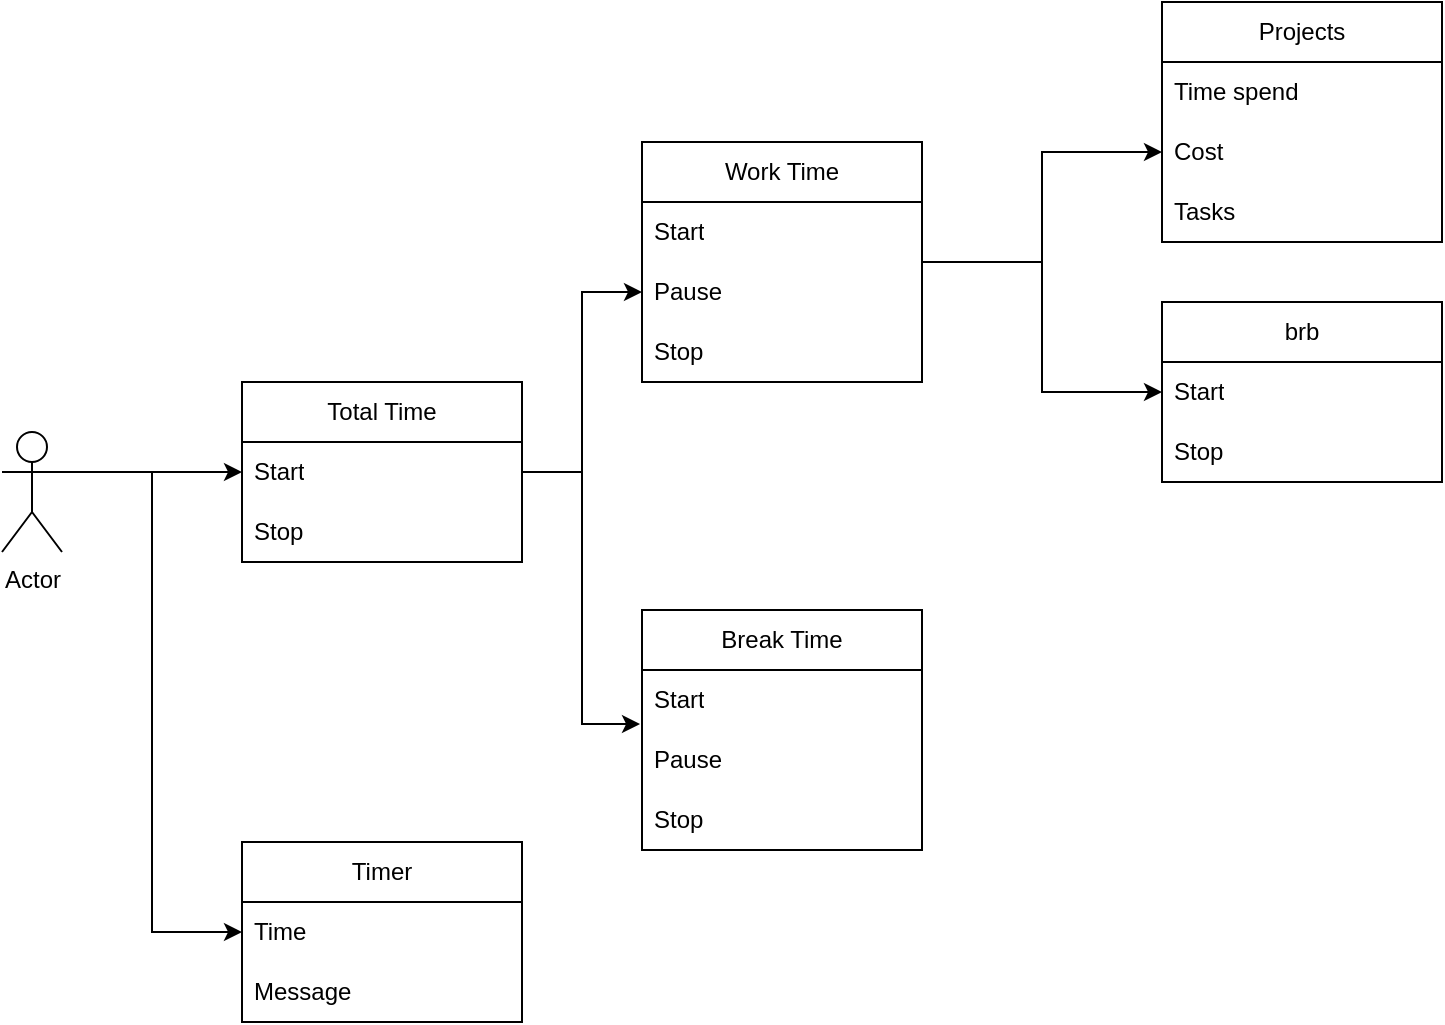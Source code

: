 <mxfile version="24.7.17">
  <diagram name="Page-1" id="P6exRnj6GMY16S__jHtB">
    <mxGraphModel dx="1434" dy="786" grid="1" gridSize="10" guides="1" tooltips="1" connect="1" arrows="1" fold="1" page="1" pageScale="1" pageWidth="1169" pageHeight="827" math="0" shadow="0">
      <root>
        <mxCell id="0" />
        <mxCell id="1" parent="0" />
        <mxCell id="_oSffrNE9kgbhxT_bjd8-28" style="edgeStyle=orthogonalEdgeStyle;rounded=0;orthogonalLoop=1;jettySize=auto;html=1;exitX=1;exitY=0.333;exitDx=0;exitDy=0;exitPerimeter=0;entryX=0;entryY=0.5;entryDx=0;entryDy=0;" edge="1" parent="1" source="_oSffrNE9kgbhxT_bjd8-1" target="_oSffrNE9kgbhxT_bjd8-3">
          <mxGeometry relative="1" as="geometry" />
        </mxCell>
        <mxCell id="_oSffrNE9kgbhxT_bjd8-37" style="edgeStyle=orthogonalEdgeStyle;rounded=0;orthogonalLoop=1;jettySize=auto;html=1;exitX=1;exitY=0.333;exitDx=0;exitDy=0;exitPerimeter=0;entryX=0;entryY=0.5;entryDx=0;entryDy=0;" edge="1" parent="1" source="_oSffrNE9kgbhxT_bjd8-1" target="_oSffrNE9kgbhxT_bjd8-35">
          <mxGeometry relative="1" as="geometry" />
        </mxCell>
        <mxCell id="_oSffrNE9kgbhxT_bjd8-1" value="Actor" style="shape=umlActor;verticalLabelPosition=bottom;verticalAlign=top;html=1;outlineConnect=0;" vertex="1" parent="1">
          <mxGeometry x="110" y="225" width="30" height="60" as="geometry" />
        </mxCell>
        <mxCell id="_oSffrNE9kgbhxT_bjd8-29" style="edgeStyle=orthogonalEdgeStyle;rounded=0;orthogonalLoop=1;jettySize=auto;html=1;exitX=1;exitY=0.5;exitDx=0;exitDy=0;entryX=0;entryY=0.5;entryDx=0;entryDy=0;" edge="1" parent="1" source="_oSffrNE9kgbhxT_bjd8-2" target="_oSffrNE9kgbhxT_bjd8-14">
          <mxGeometry relative="1" as="geometry" />
        </mxCell>
        <mxCell id="_oSffrNE9kgbhxT_bjd8-2" value="Total Time" style="swimlane;fontStyle=0;childLayout=stackLayout;horizontal=1;startSize=30;horizontalStack=0;resizeParent=1;resizeParentMax=0;resizeLast=0;collapsible=1;marginBottom=0;whiteSpace=wrap;html=1;" vertex="1" parent="1">
          <mxGeometry x="230" y="200" width="140" height="90" as="geometry" />
        </mxCell>
        <mxCell id="_oSffrNE9kgbhxT_bjd8-3" value="Start" style="text;strokeColor=none;fillColor=none;align=left;verticalAlign=middle;spacingLeft=4;spacingRight=4;overflow=hidden;points=[[0,0.5],[1,0.5]];portConstraint=eastwest;rotatable=0;whiteSpace=wrap;html=1;" vertex="1" parent="_oSffrNE9kgbhxT_bjd8-2">
          <mxGeometry y="30" width="140" height="30" as="geometry" />
        </mxCell>
        <mxCell id="_oSffrNE9kgbhxT_bjd8-4" value="Stop" style="text;strokeColor=none;fillColor=none;align=left;verticalAlign=middle;spacingLeft=4;spacingRight=4;overflow=hidden;points=[[0,0.5],[1,0.5]];portConstraint=eastwest;rotatable=0;whiteSpace=wrap;html=1;" vertex="1" parent="_oSffrNE9kgbhxT_bjd8-2">
          <mxGeometry y="60" width="140" height="30" as="geometry" />
        </mxCell>
        <mxCell id="_oSffrNE9kgbhxT_bjd8-31" style="edgeStyle=orthogonalEdgeStyle;rounded=0;orthogonalLoop=1;jettySize=auto;html=1;exitX=1;exitY=0.5;exitDx=0;exitDy=0;entryX=0;entryY=0.5;entryDx=0;entryDy=0;" edge="1" parent="1" source="_oSffrNE9kgbhxT_bjd8-12" target="_oSffrNE9kgbhxT_bjd8-25">
          <mxGeometry relative="1" as="geometry" />
        </mxCell>
        <mxCell id="_oSffrNE9kgbhxT_bjd8-32" style="edgeStyle=orthogonalEdgeStyle;rounded=0;orthogonalLoop=1;jettySize=auto;html=1;exitX=1;exitY=0.5;exitDx=0;exitDy=0;entryX=0;entryY=0.5;entryDx=0;entryDy=0;" edge="1" parent="1" source="_oSffrNE9kgbhxT_bjd8-12" target="_oSffrNE9kgbhxT_bjd8-22">
          <mxGeometry relative="1" as="geometry" />
        </mxCell>
        <mxCell id="_oSffrNE9kgbhxT_bjd8-12" value="Work Time" style="swimlane;fontStyle=0;childLayout=stackLayout;horizontal=1;startSize=30;horizontalStack=0;resizeParent=1;resizeParentMax=0;resizeLast=0;collapsible=1;marginBottom=0;whiteSpace=wrap;html=1;" vertex="1" parent="1">
          <mxGeometry x="430" y="80" width="140" height="120" as="geometry" />
        </mxCell>
        <mxCell id="_oSffrNE9kgbhxT_bjd8-13" value="Start" style="text;strokeColor=none;fillColor=none;align=left;verticalAlign=middle;spacingLeft=4;spacingRight=4;overflow=hidden;points=[[0,0.5],[1,0.5]];portConstraint=eastwest;rotatable=0;whiteSpace=wrap;html=1;" vertex="1" parent="_oSffrNE9kgbhxT_bjd8-12">
          <mxGeometry y="30" width="140" height="30" as="geometry" />
        </mxCell>
        <mxCell id="_oSffrNE9kgbhxT_bjd8-14" value="Pause" style="text;strokeColor=none;fillColor=none;align=left;verticalAlign=middle;spacingLeft=4;spacingRight=4;overflow=hidden;points=[[0,0.5],[1,0.5]];portConstraint=eastwest;rotatable=0;whiteSpace=wrap;html=1;" vertex="1" parent="_oSffrNE9kgbhxT_bjd8-12">
          <mxGeometry y="60" width="140" height="30" as="geometry" />
        </mxCell>
        <mxCell id="_oSffrNE9kgbhxT_bjd8-15" value="Stop" style="text;strokeColor=none;fillColor=none;align=left;verticalAlign=middle;spacingLeft=4;spacingRight=4;overflow=hidden;points=[[0,0.5],[1,0.5]];portConstraint=eastwest;rotatable=0;whiteSpace=wrap;html=1;" vertex="1" parent="_oSffrNE9kgbhxT_bjd8-12">
          <mxGeometry y="90" width="140" height="30" as="geometry" />
        </mxCell>
        <mxCell id="_oSffrNE9kgbhxT_bjd8-16" value="Break Time" style="swimlane;fontStyle=0;childLayout=stackLayout;horizontal=1;startSize=30;horizontalStack=0;resizeParent=1;resizeParentMax=0;resizeLast=0;collapsible=1;marginBottom=0;whiteSpace=wrap;html=1;" vertex="1" parent="1">
          <mxGeometry x="430" y="314" width="140" height="120" as="geometry" />
        </mxCell>
        <mxCell id="_oSffrNE9kgbhxT_bjd8-17" value="Start" style="text;strokeColor=none;fillColor=none;align=left;verticalAlign=middle;spacingLeft=4;spacingRight=4;overflow=hidden;points=[[0,0.5],[1,0.5]];portConstraint=eastwest;rotatable=0;whiteSpace=wrap;html=1;" vertex="1" parent="_oSffrNE9kgbhxT_bjd8-16">
          <mxGeometry y="30" width="140" height="30" as="geometry" />
        </mxCell>
        <mxCell id="_oSffrNE9kgbhxT_bjd8-18" value="Pause" style="text;strokeColor=none;fillColor=none;align=left;verticalAlign=middle;spacingLeft=4;spacingRight=4;overflow=hidden;points=[[0,0.5],[1,0.5]];portConstraint=eastwest;rotatable=0;whiteSpace=wrap;html=1;" vertex="1" parent="_oSffrNE9kgbhxT_bjd8-16">
          <mxGeometry y="60" width="140" height="30" as="geometry" />
        </mxCell>
        <mxCell id="_oSffrNE9kgbhxT_bjd8-19" value="Stop" style="text;strokeColor=none;fillColor=none;align=left;verticalAlign=middle;spacingLeft=4;spacingRight=4;overflow=hidden;points=[[0,0.5],[1,0.5]];portConstraint=eastwest;rotatable=0;whiteSpace=wrap;html=1;" vertex="1" parent="_oSffrNE9kgbhxT_bjd8-16">
          <mxGeometry y="90" width="140" height="30" as="geometry" />
        </mxCell>
        <mxCell id="_oSffrNE9kgbhxT_bjd8-20" value="Projects" style="swimlane;fontStyle=0;childLayout=stackLayout;horizontal=1;startSize=30;horizontalStack=0;resizeParent=1;resizeParentMax=0;resizeLast=0;collapsible=1;marginBottom=0;whiteSpace=wrap;html=1;" vertex="1" parent="1">
          <mxGeometry x="690" y="10" width="140" height="120" as="geometry" />
        </mxCell>
        <mxCell id="_oSffrNE9kgbhxT_bjd8-21" value="Time spend" style="text;strokeColor=none;fillColor=none;align=left;verticalAlign=middle;spacingLeft=4;spacingRight=4;overflow=hidden;points=[[0,0.5],[1,0.5]];portConstraint=eastwest;rotatable=0;whiteSpace=wrap;html=1;" vertex="1" parent="_oSffrNE9kgbhxT_bjd8-20">
          <mxGeometry y="30" width="140" height="30" as="geometry" />
        </mxCell>
        <mxCell id="_oSffrNE9kgbhxT_bjd8-22" value="Cost" style="text;strokeColor=none;fillColor=none;align=left;verticalAlign=middle;spacingLeft=4;spacingRight=4;overflow=hidden;points=[[0,0.5],[1,0.5]];portConstraint=eastwest;rotatable=0;whiteSpace=wrap;html=1;" vertex="1" parent="_oSffrNE9kgbhxT_bjd8-20">
          <mxGeometry y="60" width="140" height="30" as="geometry" />
        </mxCell>
        <mxCell id="_oSffrNE9kgbhxT_bjd8-23" value="Tasks" style="text;strokeColor=none;fillColor=none;align=left;verticalAlign=middle;spacingLeft=4;spacingRight=4;overflow=hidden;points=[[0,0.5],[1,0.5]];portConstraint=eastwest;rotatable=0;whiteSpace=wrap;html=1;" vertex="1" parent="_oSffrNE9kgbhxT_bjd8-20">
          <mxGeometry y="90" width="140" height="30" as="geometry" />
        </mxCell>
        <mxCell id="_oSffrNE9kgbhxT_bjd8-24" value="brb" style="swimlane;fontStyle=0;childLayout=stackLayout;horizontal=1;startSize=30;horizontalStack=0;resizeParent=1;resizeParentMax=0;resizeLast=0;collapsible=1;marginBottom=0;whiteSpace=wrap;html=1;" vertex="1" parent="1">
          <mxGeometry x="690" y="160" width="140" height="90" as="geometry" />
        </mxCell>
        <mxCell id="_oSffrNE9kgbhxT_bjd8-25" value="Start" style="text;strokeColor=none;fillColor=none;align=left;verticalAlign=middle;spacingLeft=4;spacingRight=4;overflow=hidden;points=[[0,0.5],[1,0.5]];portConstraint=eastwest;rotatable=0;whiteSpace=wrap;html=1;" vertex="1" parent="_oSffrNE9kgbhxT_bjd8-24">
          <mxGeometry y="30" width="140" height="30" as="geometry" />
        </mxCell>
        <mxCell id="_oSffrNE9kgbhxT_bjd8-27" value="Stop" style="text;strokeColor=none;fillColor=none;align=left;verticalAlign=middle;spacingLeft=4;spacingRight=4;overflow=hidden;points=[[0,0.5],[1,0.5]];portConstraint=eastwest;rotatable=0;whiteSpace=wrap;html=1;" vertex="1" parent="_oSffrNE9kgbhxT_bjd8-24">
          <mxGeometry y="60" width="140" height="30" as="geometry" />
        </mxCell>
        <mxCell id="_oSffrNE9kgbhxT_bjd8-30" style="edgeStyle=orthogonalEdgeStyle;rounded=0;orthogonalLoop=1;jettySize=auto;html=1;exitX=1;exitY=0.5;exitDx=0;exitDy=0;entryX=-0.007;entryY=0.9;entryDx=0;entryDy=0;entryPerimeter=0;" edge="1" parent="1" source="_oSffrNE9kgbhxT_bjd8-2" target="_oSffrNE9kgbhxT_bjd8-17">
          <mxGeometry relative="1" as="geometry" />
        </mxCell>
        <mxCell id="_oSffrNE9kgbhxT_bjd8-34" value="Timer" style="swimlane;fontStyle=0;childLayout=stackLayout;horizontal=1;startSize=30;horizontalStack=0;resizeParent=1;resizeParentMax=0;resizeLast=0;collapsible=1;marginBottom=0;whiteSpace=wrap;html=1;" vertex="1" parent="1">
          <mxGeometry x="230" y="430" width="140" height="90" as="geometry" />
        </mxCell>
        <mxCell id="_oSffrNE9kgbhxT_bjd8-35" value="Time" style="text;strokeColor=none;fillColor=none;align=left;verticalAlign=middle;spacingLeft=4;spacingRight=4;overflow=hidden;points=[[0,0.5],[1,0.5]];portConstraint=eastwest;rotatable=0;whiteSpace=wrap;html=1;" vertex="1" parent="_oSffrNE9kgbhxT_bjd8-34">
          <mxGeometry y="30" width="140" height="30" as="geometry" />
        </mxCell>
        <mxCell id="_oSffrNE9kgbhxT_bjd8-36" value="Message" style="text;strokeColor=none;fillColor=none;align=left;verticalAlign=middle;spacingLeft=4;spacingRight=4;overflow=hidden;points=[[0,0.5],[1,0.5]];portConstraint=eastwest;rotatable=0;whiteSpace=wrap;html=1;" vertex="1" parent="_oSffrNE9kgbhxT_bjd8-34">
          <mxGeometry y="60" width="140" height="30" as="geometry" />
        </mxCell>
      </root>
    </mxGraphModel>
  </diagram>
</mxfile>
